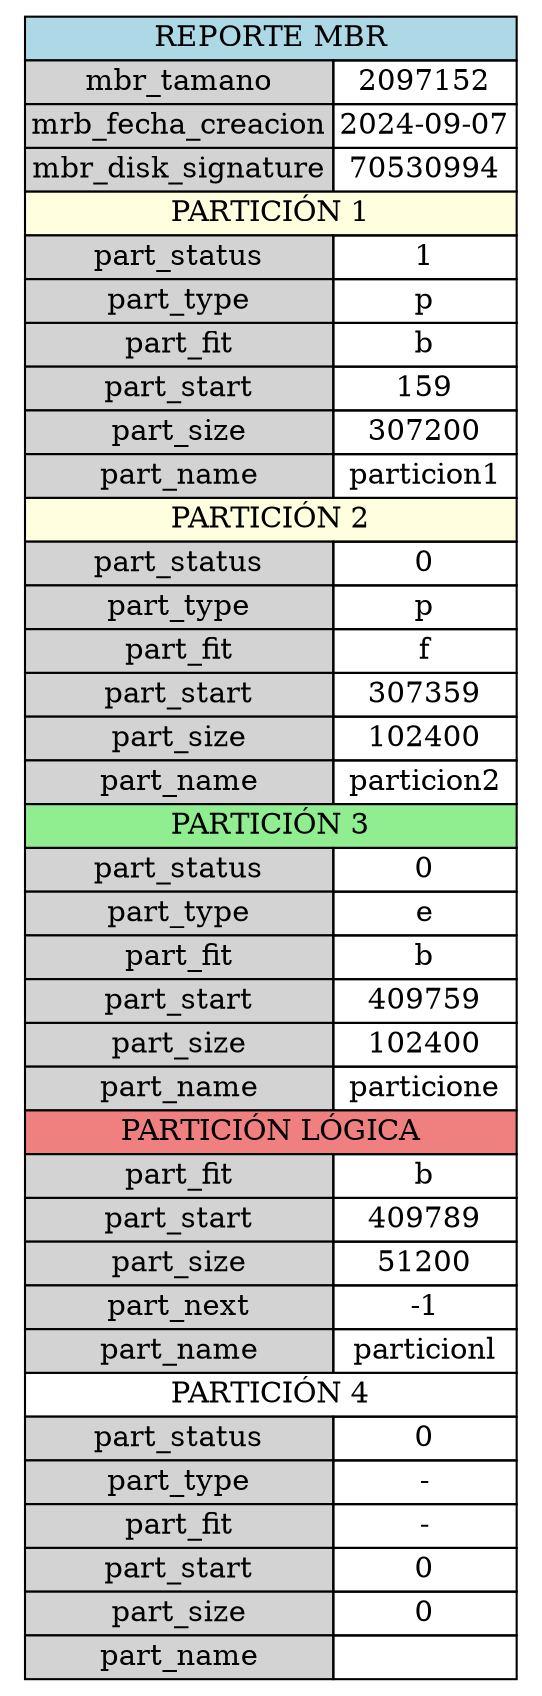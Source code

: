 digraph G {
        node [shape=plaintext]
        tabla [label=<
            <table border="0" cellborder="1" cellspacing="0">
                <tr><td colspan="2" bgcolor="lightblue"> REPORTE MBR </td></tr>
                <tr><td bgcolor="lightgrey">mbr_tamano</td><td>2097152</td></tr>
                <tr><td bgcolor="lightgrey">mrb_fecha_creacion</td><td>2024-09-07</td></tr>
                <tr><td bgcolor="lightgrey">mbr_disk_signature</td><td>70530994</td></tr>
            
                <tr><td colspan="2" bgcolor="lightyellow"> PARTICIÓN 1 </td></tr>
                <tr><td bgcolor="lightgrey">part_status</td><td>1</td></tr>
                <tr><td bgcolor="lightgrey">part_type</td><td>p</td></tr>
                <tr><td bgcolor="lightgrey">part_fit</td><td>b</td></tr>
                <tr><td bgcolor="lightgrey">part_start</td><td>159</td></tr>
                <tr><td bgcolor="lightgrey">part_size</td><td>307200</td></tr>
                <tr><td bgcolor="lightgrey">part_name</td><td>particion1</td></tr>
            
                <tr><td colspan="2" bgcolor="lightyellow"> PARTICIÓN 2 </td></tr>
                <tr><td bgcolor="lightgrey">part_status</td><td>0</td></tr>
                <tr><td bgcolor="lightgrey">part_type</td><td>p</td></tr>
                <tr><td bgcolor="lightgrey">part_fit</td><td>f</td></tr>
                <tr><td bgcolor="lightgrey">part_start</td><td>307359</td></tr>
                <tr><td bgcolor="lightgrey">part_size</td><td>102400</td></tr>
                <tr><td bgcolor="lightgrey">part_name</td><td>particion2</td></tr>
            
                <tr><td colspan="2" bgcolor="lightgreen"> PARTICIÓN 3 </td></tr>
                <tr><td bgcolor="lightgrey">part_status</td><td>0</td></tr>
                <tr><td bgcolor="lightgrey">part_type</td><td>e</td></tr>
                <tr><td bgcolor="lightgrey">part_fit</td><td>b</td></tr>
                <tr><td bgcolor="lightgrey">part_start</td><td>409759</td></tr>
                <tr><td bgcolor="lightgrey">part_size</td><td>102400</td></tr>
                <tr><td bgcolor="lightgrey">part_name</td><td>particione</td></tr>
            
                <tr><td colspan="2" bgcolor="lightcoral"> PARTICIÓN LÓGICA </td></tr>
                <tr><td bgcolor="lightgrey">part_fit</td><td>b</td></tr>
                <tr><td bgcolor="lightgrey">part_start</td><td>409789</td></tr>
                <tr><td bgcolor="lightgrey">part_size</td><td>51200</td></tr>
                <tr><td bgcolor="lightgrey">part_next</td><td>-1</td></tr>
                <tr><td bgcolor="lightgrey">part_name</td><td>particionl</td></tr>
            
                <tr><td colspan="2" bgcolor="white"> PARTICIÓN 4 </td></tr>
                <tr><td bgcolor="lightgrey">part_status</td><td>0</td></tr>
                <tr><td bgcolor="lightgrey">part_type</td><td>-</td></tr>
                <tr><td bgcolor="lightgrey">part_fit</td><td>-</td></tr>
                <tr><td bgcolor="lightgrey">part_start</td><td>0</td></tr>
                <tr><td bgcolor="lightgrey">part_size</td><td>0</td></tr>
                <tr><td bgcolor="lightgrey">part_name</td><td></td></tr>
            </table>>] }